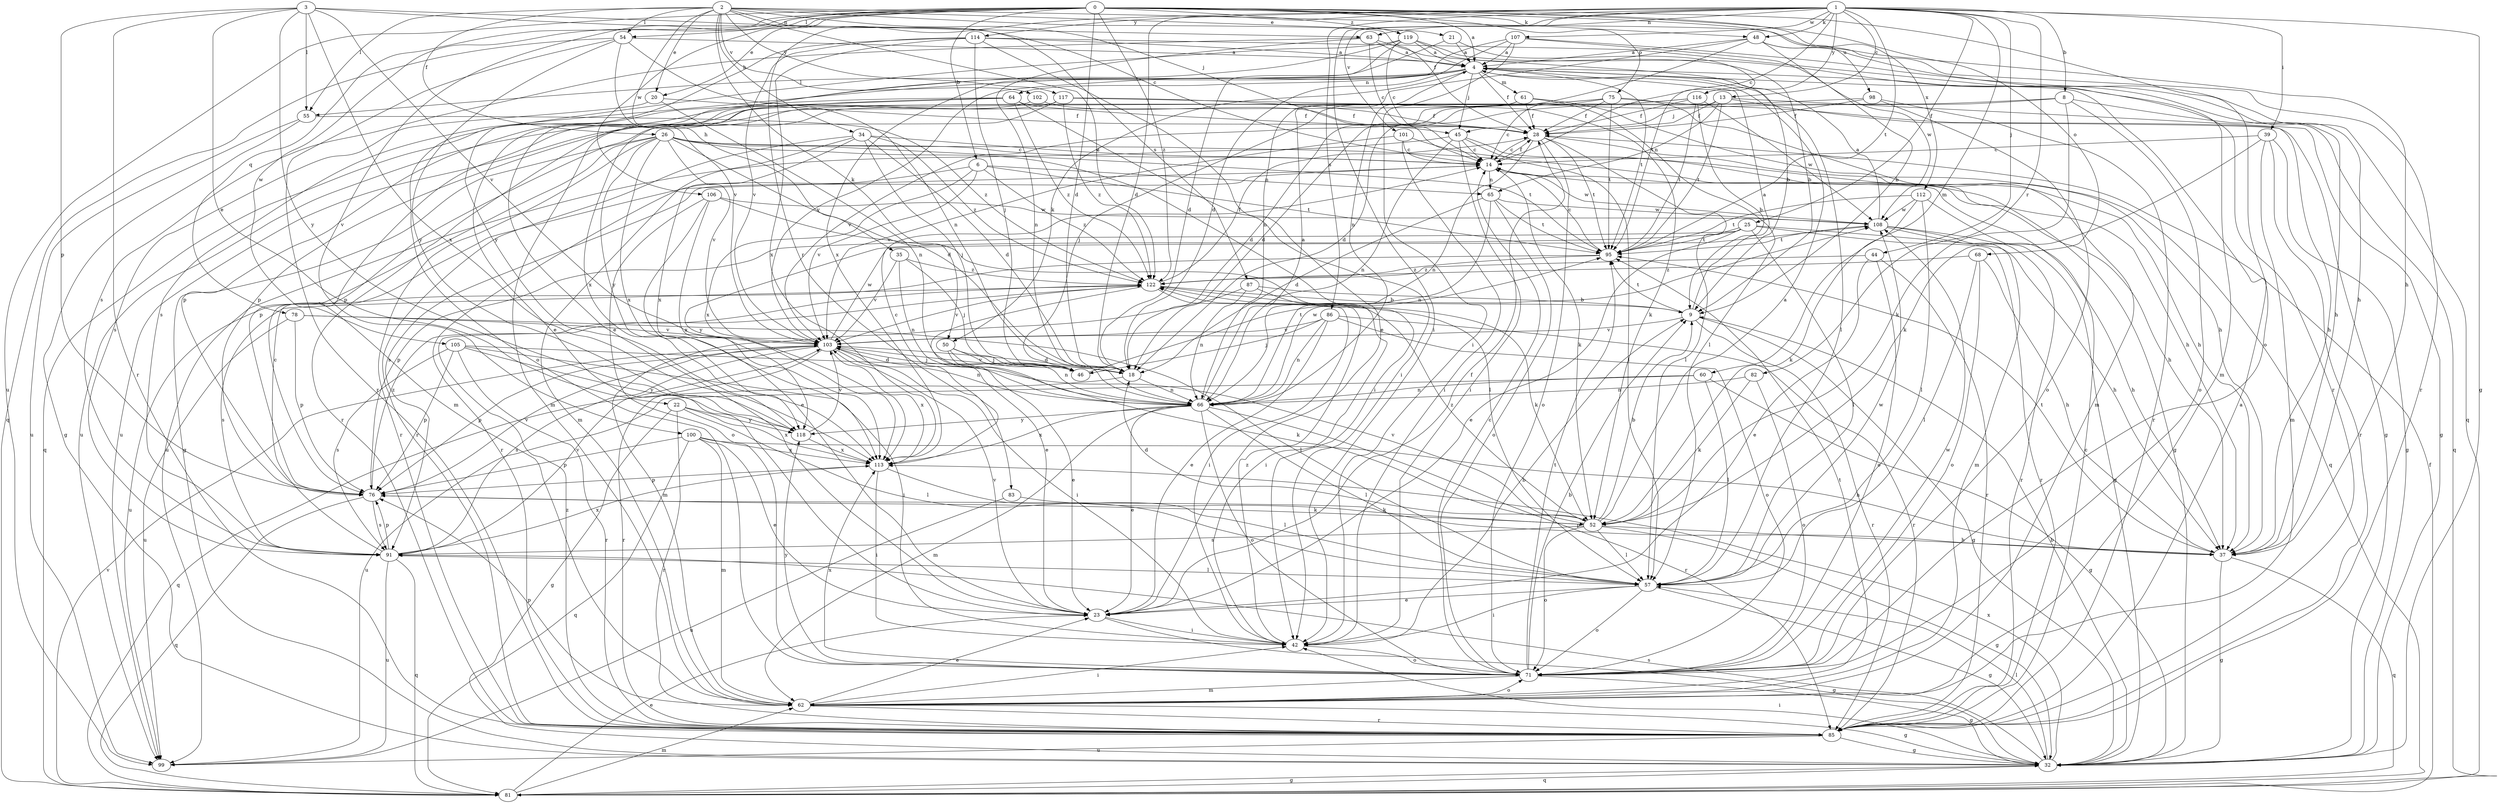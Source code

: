 strict digraph  {
0;
1;
2;
3;
4;
6;
8;
9;
13;
14;
18;
20;
21;
22;
23;
25;
26;
28;
32;
34;
35;
37;
39;
42;
44;
45;
46;
48;
50;
52;
54;
55;
57;
60;
61;
62;
63;
64;
65;
66;
68;
71;
75;
76;
78;
81;
82;
83;
85;
86;
87;
91;
95;
98;
99;
100;
101;
102;
103;
105;
106;
107;
108;
112;
113;
114;
116;
117;
118;
119;
122;
0 -> 4  [label=a];
0 -> 6  [label=b];
0 -> 18  [label=d];
0 -> 20  [label=e];
0 -> 48  [label=k];
0 -> 54  [label=l];
0 -> 68  [label=o];
0 -> 71  [label=o];
0 -> 75  [label=p];
0 -> 78  [label=q];
0 -> 98  [label=u];
0 -> 99  [label=u];
0 -> 100  [label=v];
0 -> 105  [label=w];
0 -> 106  [label=w];
0 -> 112  [label=x];
0 -> 119  [label=z];
0 -> 122  [label=z];
1 -> 8  [label=b];
1 -> 13  [label=c];
1 -> 14  [label=c];
1 -> 18  [label=d];
1 -> 25  [label=f];
1 -> 32  [label=g];
1 -> 39  [label=i];
1 -> 42  [label=i];
1 -> 44  [label=j];
1 -> 48  [label=k];
1 -> 60  [label=m];
1 -> 63  [label=n];
1 -> 82  [label=r];
1 -> 83  [label=r];
1 -> 86  [label=s];
1 -> 95  [label=t];
1 -> 101  [label=v];
1 -> 107  [label=w];
1 -> 114  [label=y];
1 -> 116  [label=y];
2 -> 20  [label=e];
2 -> 21  [label=e];
2 -> 26  [label=f];
2 -> 28  [label=f];
2 -> 34  [label=h];
2 -> 35  [label=h];
2 -> 37  [label=h];
2 -> 45  [label=j];
2 -> 50  [label=k];
2 -> 54  [label=l];
2 -> 55  [label=l];
2 -> 87  [label=s];
2 -> 102  [label=v];
2 -> 117  [label=y];
2 -> 122  [label=z];
3 -> 14  [label=c];
3 -> 22  [label=e];
3 -> 55  [label=l];
3 -> 63  [label=n];
3 -> 76  [label=p];
3 -> 85  [label=r];
3 -> 103  [label=v];
3 -> 113  [label=x];
3 -> 118  [label=y];
4 -> 28  [label=f];
4 -> 37  [label=h];
4 -> 45  [label=j];
4 -> 50  [label=k];
4 -> 55  [label=l];
4 -> 57  [label=l];
4 -> 61  [label=m];
4 -> 64  [label=n];
4 -> 91  [label=s];
4 -> 95  [label=t];
4 -> 103  [label=v];
6 -> 65  [label=n];
6 -> 85  [label=r];
6 -> 95  [label=t];
6 -> 103  [label=v];
6 -> 113  [label=x];
6 -> 122  [label=z];
8 -> 45  [label=j];
8 -> 52  [label=k];
8 -> 71  [label=o];
8 -> 76  [label=p];
8 -> 81  [label=q];
9 -> 4  [label=a];
9 -> 32  [label=g];
9 -> 85  [label=r];
9 -> 95  [label=t];
9 -> 103  [label=v];
13 -> 18  [label=d];
13 -> 28  [label=f];
13 -> 32  [label=g];
13 -> 37  [label=h];
13 -> 65  [label=n];
13 -> 95  [label=t];
14 -> 28  [label=f];
14 -> 37  [label=h];
14 -> 52  [label=k];
14 -> 65  [label=n];
14 -> 91  [label=s];
14 -> 108  [label=w];
18 -> 66  [label=n];
18 -> 81  [label=q];
20 -> 28  [label=f];
20 -> 66  [label=n];
20 -> 91  [label=s];
21 -> 4  [label=a];
21 -> 23  [label=e];
21 -> 95  [label=t];
22 -> 32  [label=g];
22 -> 57  [label=l];
22 -> 85  [label=r];
22 -> 113  [label=x];
22 -> 118  [label=y];
23 -> 28  [label=f];
23 -> 32  [label=g];
23 -> 42  [label=i];
23 -> 103  [label=v];
25 -> 23  [label=e];
25 -> 37  [label=h];
25 -> 57  [label=l];
25 -> 76  [label=p];
25 -> 85  [label=r];
25 -> 95  [label=t];
25 -> 118  [label=y];
26 -> 14  [label=c];
26 -> 18  [label=d];
26 -> 32  [label=g];
26 -> 37  [label=h];
26 -> 42  [label=i];
26 -> 76  [label=p];
26 -> 85  [label=r];
26 -> 95  [label=t];
26 -> 103  [label=v];
26 -> 113  [label=x];
26 -> 118  [label=y];
28 -> 14  [label=c];
28 -> 57  [label=l];
28 -> 66  [label=n];
28 -> 71  [label=o];
28 -> 81  [label=q];
28 -> 95  [label=t];
32 -> 9  [label=b];
32 -> 42  [label=i];
32 -> 57  [label=l];
32 -> 81  [label=q];
32 -> 91  [label=s];
32 -> 113  [label=x];
34 -> 14  [label=c];
34 -> 18  [label=d];
34 -> 46  [label=j];
34 -> 62  [label=m];
34 -> 85  [label=r];
34 -> 113  [label=x];
34 -> 122  [label=z];
35 -> 46  [label=j];
35 -> 66  [label=n];
35 -> 103  [label=v];
35 -> 122  [label=z];
37 -> 32  [label=g];
37 -> 76  [label=p];
37 -> 81  [label=q];
37 -> 95  [label=t];
39 -> 14  [label=c];
39 -> 32  [label=g];
39 -> 52  [label=k];
39 -> 62  [label=m];
39 -> 85  [label=r];
42 -> 9  [label=b];
42 -> 71  [label=o];
42 -> 122  [label=z];
44 -> 23  [label=e];
44 -> 71  [label=o];
44 -> 85  [label=r];
44 -> 122  [label=z];
45 -> 14  [label=c];
45 -> 32  [label=g];
45 -> 42  [label=i];
45 -> 57  [label=l];
45 -> 66  [label=n];
45 -> 99  [label=u];
46 -> 95  [label=t];
46 -> 103  [label=v];
48 -> 4  [label=a];
48 -> 9  [label=b];
48 -> 42  [label=i];
48 -> 62  [label=m];
48 -> 66  [label=n];
48 -> 85  [label=r];
50 -> 23  [label=e];
50 -> 46  [label=j];
50 -> 52  [label=k];
50 -> 66  [label=n];
52 -> 4  [label=a];
52 -> 9  [label=b];
52 -> 18  [label=d];
52 -> 32  [label=g];
52 -> 37  [label=h];
52 -> 57  [label=l];
52 -> 71  [label=o];
52 -> 91  [label=s];
52 -> 103  [label=v];
52 -> 122  [label=z];
54 -> 4  [label=a];
54 -> 66  [label=n];
54 -> 81  [label=q];
54 -> 85  [label=r];
54 -> 103  [label=v];
54 -> 118  [label=y];
55 -> 32  [label=g];
55 -> 99  [label=u];
55 -> 122  [label=z];
57 -> 23  [label=e];
57 -> 32  [label=g];
57 -> 42  [label=i];
57 -> 71  [label=o];
57 -> 108  [label=w];
60 -> 32  [label=g];
60 -> 57  [label=l];
60 -> 66  [label=n];
60 -> 99  [label=u];
61 -> 28  [label=f];
61 -> 46  [label=j];
61 -> 57  [label=l];
61 -> 62  [label=m];
61 -> 99  [label=u];
62 -> 23  [label=e];
62 -> 32  [label=g];
62 -> 42  [label=i];
62 -> 71  [label=o];
62 -> 76  [label=p];
62 -> 85  [label=r];
62 -> 95  [label=t];
63 -> 4  [label=a];
63 -> 9  [label=b];
63 -> 14  [label=c];
63 -> 66  [label=n];
63 -> 91  [label=s];
64 -> 28  [label=f];
64 -> 42  [label=i];
64 -> 62  [label=m];
64 -> 76  [label=p];
64 -> 81  [label=q];
64 -> 122  [label=z];
65 -> 18  [label=d];
65 -> 66  [label=n];
65 -> 71  [label=o];
65 -> 95  [label=t];
65 -> 108  [label=w];
66 -> 4  [label=a];
66 -> 23  [label=e];
66 -> 57  [label=l];
66 -> 62  [label=m];
66 -> 71  [label=o];
66 -> 85  [label=r];
66 -> 108  [label=w];
66 -> 113  [label=x];
66 -> 118  [label=y];
68 -> 37  [label=h];
68 -> 57  [label=l];
68 -> 71  [label=o];
68 -> 122  [label=z];
71 -> 9  [label=b];
71 -> 14  [label=c];
71 -> 32  [label=g];
71 -> 62  [label=m];
71 -> 95  [label=t];
71 -> 108  [label=w];
71 -> 113  [label=x];
71 -> 118  [label=y];
75 -> 14  [label=c];
75 -> 28  [label=f];
75 -> 32  [label=g];
75 -> 37  [label=h];
75 -> 76  [label=p];
75 -> 95  [label=t];
75 -> 99  [label=u];
76 -> 52  [label=k];
76 -> 81  [label=q];
76 -> 91  [label=s];
76 -> 103  [label=v];
76 -> 122  [label=z];
78 -> 57  [label=l];
78 -> 76  [label=p];
78 -> 99  [label=u];
78 -> 103  [label=v];
81 -> 23  [label=e];
81 -> 28  [label=f];
81 -> 32  [label=g];
81 -> 62  [label=m];
81 -> 103  [label=v];
82 -> 52  [label=k];
82 -> 66  [label=n];
82 -> 71  [label=o];
83 -> 52  [label=k];
83 -> 99  [label=u];
85 -> 4  [label=a];
85 -> 14  [label=c];
85 -> 32  [label=g];
85 -> 99  [label=u];
85 -> 122  [label=z];
86 -> 23  [label=e];
86 -> 46  [label=j];
86 -> 66  [label=n];
86 -> 71  [label=o];
86 -> 85  [label=r];
86 -> 103  [label=v];
87 -> 9  [label=b];
87 -> 42  [label=i];
87 -> 62  [label=m];
87 -> 66  [label=n];
91 -> 14  [label=c];
91 -> 57  [label=l];
91 -> 76  [label=p];
91 -> 81  [label=q];
91 -> 99  [label=u];
91 -> 103  [label=v];
91 -> 113  [label=x];
95 -> 14  [label=c];
95 -> 99  [label=u];
95 -> 122  [label=z];
98 -> 18  [label=d];
98 -> 28  [label=f];
98 -> 71  [label=o];
98 -> 85  [label=r];
100 -> 23  [label=e];
100 -> 37  [label=h];
100 -> 62  [label=m];
100 -> 76  [label=p];
100 -> 81  [label=q];
100 -> 113  [label=x];
101 -> 14  [label=c];
101 -> 37  [label=h];
101 -> 42  [label=i];
101 -> 103  [label=v];
102 -> 28  [label=f];
102 -> 62  [label=m];
103 -> 18  [label=d];
103 -> 42  [label=i];
103 -> 46  [label=j];
103 -> 66  [label=n];
103 -> 76  [label=p];
103 -> 85  [label=r];
103 -> 91  [label=s];
103 -> 108  [label=w];
103 -> 113  [label=x];
105 -> 18  [label=d];
105 -> 42  [label=i];
105 -> 76  [label=p];
105 -> 85  [label=r];
105 -> 91  [label=s];
105 -> 118  [label=y];
106 -> 23  [label=e];
106 -> 57  [label=l];
106 -> 71  [label=o];
106 -> 108  [label=w];
106 -> 113  [label=x];
107 -> 4  [label=a];
107 -> 18  [label=d];
107 -> 66  [label=n];
107 -> 81  [label=q];
107 -> 108  [label=w];
107 -> 113  [label=x];
108 -> 4  [label=a];
108 -> 37  [label=h];
108 -> 62  [label=m];
108 -> 85  [label=r];
108 -> 95  [label=t];
112 -> 32  [label=g];
112 -> 52  [label=k];
112 -> 57  [label=l];
112 -> 95  [label=t];
112 -> 108  [label=w];
113 -> 14  [label=c];
113 -> 42  [label=i];
113 -> 57  [label=l];
113 -> 76  [label=p];
114 -> 4  [label=a];
114 -> 23  [label=e];
114 -> 37  [label=h];
114 -> 46  [label=j];
114 -> 103  [label=v];
114 -> 113  [label=x];
114 -> 118  [label=y];
116 -> 9  [label=b];
116 -> 18  [label=d];
116 -> 28  [label=f];
116 -> 95  [label=t];
116 -> 103  [label=v];
116 -> 108  [label=w];
117 -> 28  [label=f];
117 -> 52  [label=k];
117 -> 85  [label=r];
117 -> 113  [label=x];
117 -> 122  [label=z];
118 -> 103  [label=v];
118 -> 113  [label=x];
119 -> 4  [label=a];
119 -> 9  [label=b];
119 -> 14  [label=c];
119 -> 18  [label=d];
119 -> 23  [label=e];
119 -> 71  [label=o];
119 -> 85  [label=r];
122 -> 9  [label=b];
122 -> 23  [label=e];
122 -> 28  [label=f];
122 -> 42  [label=i];
122 -> 52  [label=k];
122 -> 91  [label=s];
122 -> 103  [label=v];
}
